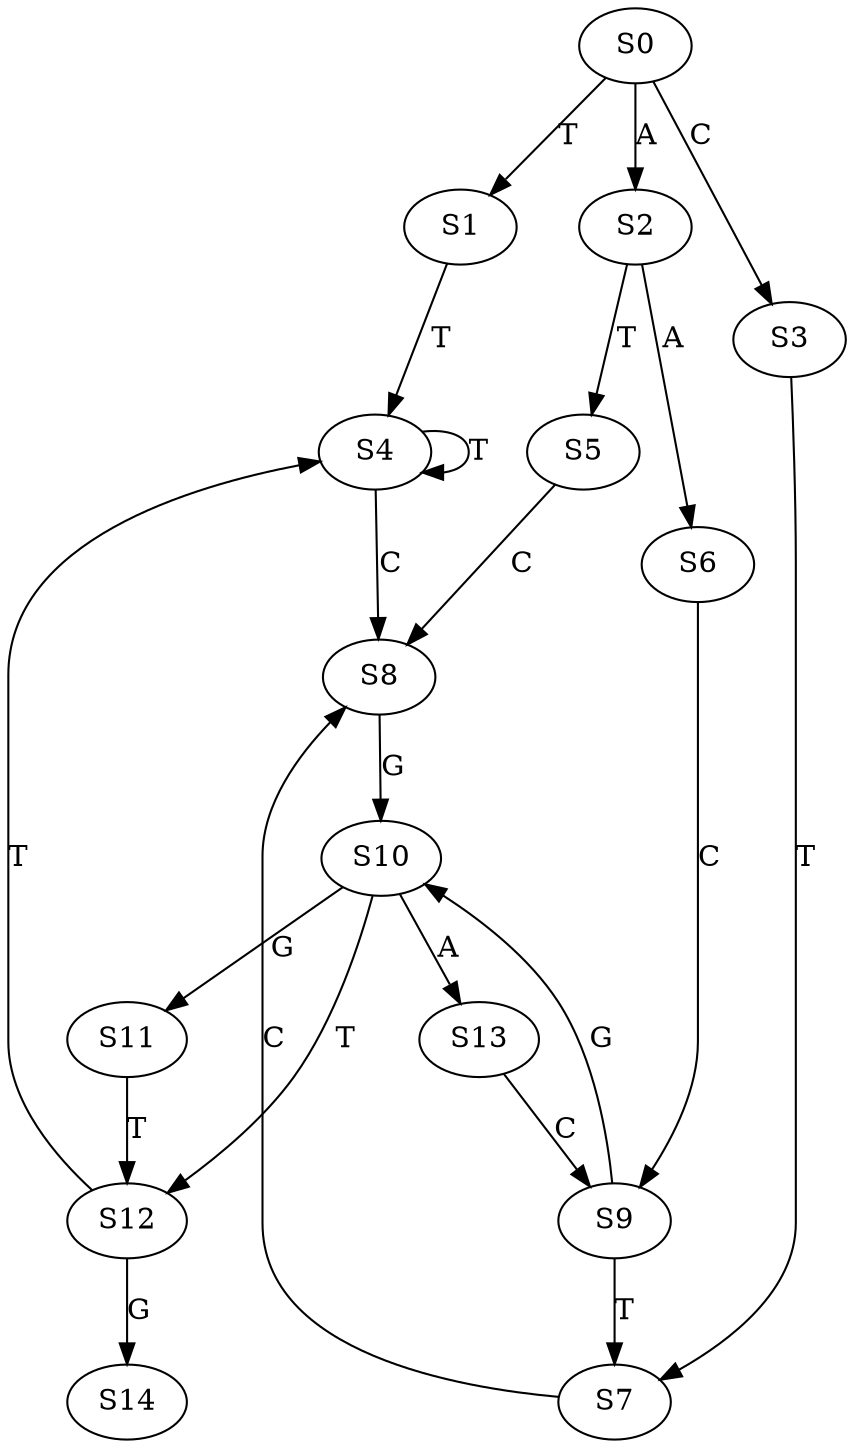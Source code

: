 strict digraph  {
	S0 -> S1 [ label = T ];
	S0 -> S2 [ label = A ];
	S0 -> S3 [ label = C ];
	S1 -> S4 [ label = T ];
	S2 -> S5 [ label = T ];
	S2 -> S6 [ label = A ];
	S3 -> S7 [ label = T ];
	S4 -> S8 [ label = C ];
	S4 -> S4 [ label = T ];
	S5 -> S8 [ label = C ];
	S6 -> S9 [ label = C ];
	S7 -> S8 [ label = C ];
	S8 -> S10 [ label = G ];
	S9 -> S7 [ label = T ];
	S9 -> S10 [ label = G ];
	S10 -> S11 [ label = G ];
	S10 -> S12 [ label = T ];
	S10 -> S13 [ label = A ];
	S11 -> S12 [ label = T ];
	S12 -> S14 [ label = G ];
	S12 -> S4 [ label = T ];
	S13 -> S9 [ label = C ];
}
